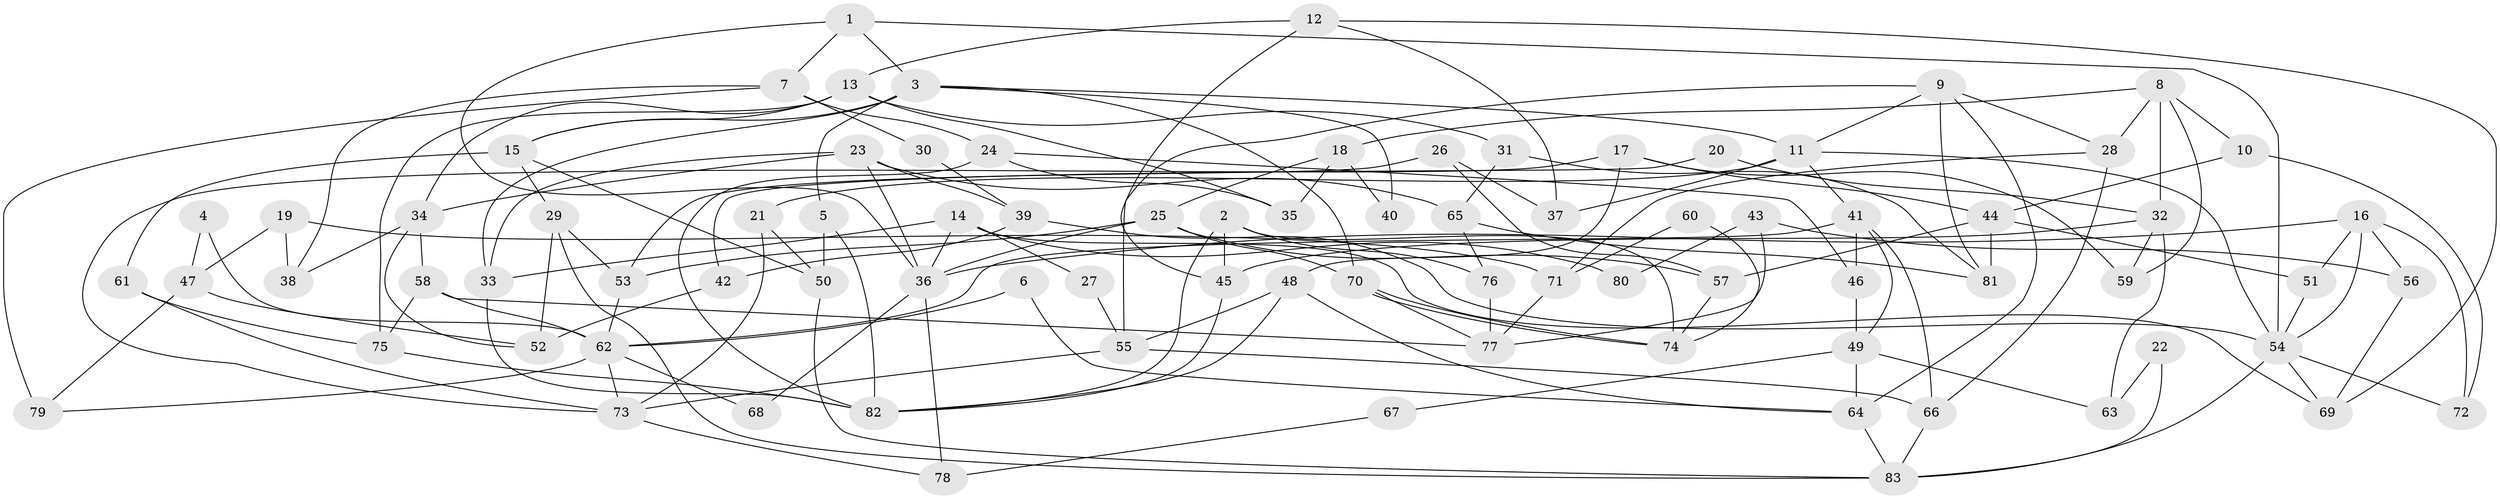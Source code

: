 // coarse degree distribution, {5: 0.30952380952380953, 6: 0.11904761904761904, 9: 0.047619047619047616, 4: 0.2857142857142857, 3: 0.11904761904761904, 7: 0.047619047619047616, 2: 0.023809523809523808, 10: 0.047619047619047616}
// Generated by graph-tools (version 1.1) at 2025/37/03/04/25 23:37:03]
// undirected, 83 vertices, 166 edges
graph export_dot {
  node [color=gray90,style=filled];
  1;
  2;
  3;
  4;
  5;
  6;
  7;
  8;
  9;
  10;
  11;
  12;
  13;
  14;
  15;
  16;
  17;
  18;
  19;
  20;
  21;
  22;
  23;
  24;
  25;
  26;
  27;
  28;
  29;
  30;
  31;
  32;
  33;
  34;
  35;
  36;
  37;
  38;
  39;
  40;
  41;
  42;
  43;
  44;
  45;
  46;
  47;
  48;
  49;
  50;
  51;
  52;
  53;
  54;
  55;
  56;
  57;
  58;
  59;
  60;
  61;
  62;
  63;
  64;
  65;
  66;
  67;
  68;
  69;
  70;
  71;
  72;
  73;
  74;
  75;
  76;
  77;
  78;
  79;
  80;
  81;
  82;
  83;
  1 -- 54;
  1 -- 36;
  1 -- 3;
  1 -- 7;
  2 -- 74;
  2 -- 76;
  2 -- 45;
  2 -- 82;
  3 -- 11;
  3 -- 5;
  3 -- 15;
  3 -- 33;
  3 -- 40;
  3 -- 70;
  4 -- 47;
  4 -- 62;
  5 -- 82;
  5 -- 50;
  6 -- 62;
  6 -- 64;
  7 -- 24;
  7 -- 30;
  7 -- 38;
  7 -- 79;
  8 -- 59;
  8 -- 18;
  8 -- 10;
  8 -- 28;
  8 -- 32;
  9 -- 81;
  9 -- 11;
  9 -- 28;
  9 -- 55;
  9 -- 64;
  10 -- 72;
  10 -- 44;
  11 -- 41;
  11 -- 54;
  11 -- 21;
  11 -- 37;
  12 -- 37;
  12 -- 69;
  12 -- 13;
  12 -- 45;
  13 -- 15;
  13 -- 31;
  13 -- 34;
  13 -- 35;
  13 -- 75;
  14 -- 36;
  14 -- 33;
  14 -- 27;
  14 -- 69;
  14 -- 80;
  15 -- 50;
  15 -- 29;
  15 -- 61;
  16 -- 36;
  16 -- 51;
  16 -- 54;
  16 -- 56;
  16 -- 72;
  17 -- 73;
  17 -- 48;
  17 -- 44;
  17 -- 59;
  18 -- 25;
  18 -- 35;
  18 -- 40;
  19 -- 38;
  19 -- 71;
  19 -- 47;
  20 -- 32;
  20 -- 42;
  21 -- 50;
  21 -- 73;
  22 -- 63;
  22 -- 83;
  23 -- 34;
  23 -- 33;
  23 -- 36;
  23 -- 39;
  23 -- 65;
  24 -- 46;
  24 -- 82;
  24 -- 35;
  25 -- 70;
  25 -- 53;
  25 -- 36;
  25 -- 57;
  26 -- 57;
  26 -- 53;
  26 -- 37;
  27 -- 55;
  28 -- 66;
  28 -- 71;
  29 -- 83;
  29 -- 52;
  29 -- 53;
  30 -- 39;
  31 -- 65;
  31 -- 81;
  32 -- 45;
  32 -- 59;
  32 -- 63;
  33 -- 82;
  34 -- 52;
  34 -- 38;
  34 -- 58;
  36 -- 68;
  36 -- 78;
  39 -- 54;
  39 -- 42;
  41 -- 66;
  41 -- 62;
  41 -- 46;
  41 -- 49;
  42 -- 52;
  43 -- 77;
  43 -- 56;
  43 -- 80;
  44 -- 51;
  44 -- 57;
  44 -- 81;
  45 -- 82;
  46 -- 49;
  47 -- 79;
  47 -- 52;
  48 -- 55;
  48 -- 82;
  48 -- 64;
  49 -- 64;
  49 -- 63;
  49 -- 67;
  50 -- 83;
  51 -- 54;
  53 -- 62;
  54 -- 83;
  54 -- 69;
  54 -- 72;
  55 -- 73;
  55 -- 66;
  56 -- 69;
  57 -- 74;
  58 -- 75;
  58 -- 62;
  58 -- 77;
  60 -- 71;
  60 -- 74;
  61 -- 75;
  61 -- 73;
  62 -- 73;
  62 -- 68;
  62 -- 79;
  64 -- 83;
  65 -- 81;
  65 -- 76;
  66 -- 83;
  67 -- 78;
  70 -- 74;
  70 -- 74;
  70 -- 77;
  71 -- 77;
  73 -- 78;
  75 -- 82;
  76 -- 77;
}

